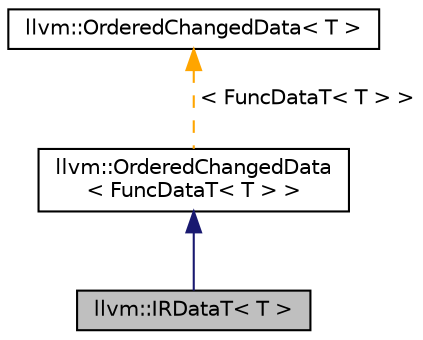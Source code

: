 digraph "llvm::IRDataT&lt; T &gt;"
{
 // LATEX_PDF_SIZE
  bgcolor="transparent";
  edge [fontname="Helvetica",fontsize="10",labelfontname="Helvetica",labelfontsize="10"];
  node [fontname="Helvetica",fontsize="10",shape=record];
  Node1 [label="llvm::IRDataT\< T \>",height=0.2,width=0.4,color="black", fillcolor="grey75", style="filled", fontcolor="black",tooltip=" "];
  Node2 -> Node1 [dir="back",color="midnightblue",fontsize="10",style="solid",fontname="Helvetica"];
  Node2 [label="llvm::OrderedChangedData\l\< FuncDataT\< T \> \>",height=0.2,width=0.4,color="black",URL="$classllvm_1_1OrderedChangedData.html",tooltip=" "];
  Node3 -> Node2 [dir="back",color="orange",fontsize="10",style="dashed",label=" \< FuncDataT\< T \> \>" ,fontname="Helvetica"];
  Node3 [label="llvm::OrderedChangedData\< T \>",height=0.2,width=0.4,color="black",URL="$classllvm_1_1OrderedChangedData.html",tooltip=" "];
}
